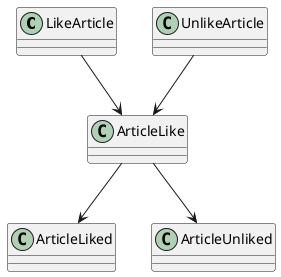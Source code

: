 @startuml

LikeArticle -down-> ArticleLike
UnlikeArticle -down-> ArticleLike

ArticleLike -down-> ArticleLiked
ArticleLike -down-> ArticleUnliked
@enduml
